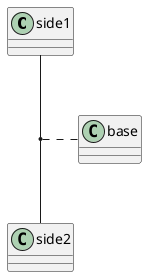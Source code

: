 {
  "sha1": "8l8bre1beth7unirxtfc4ppgtj2qsac",
  "insertion": {
    "when": "2024-05-30T20:48:21.446Z",
    "url": "https://github.com/plantuml/plantuml/issues/366",
    "user": "plantuml@gmail.com"
  }
}
@startuml

class "side1"
class "side2"

( "side1", "side2" ) .. "base"

@enduml
